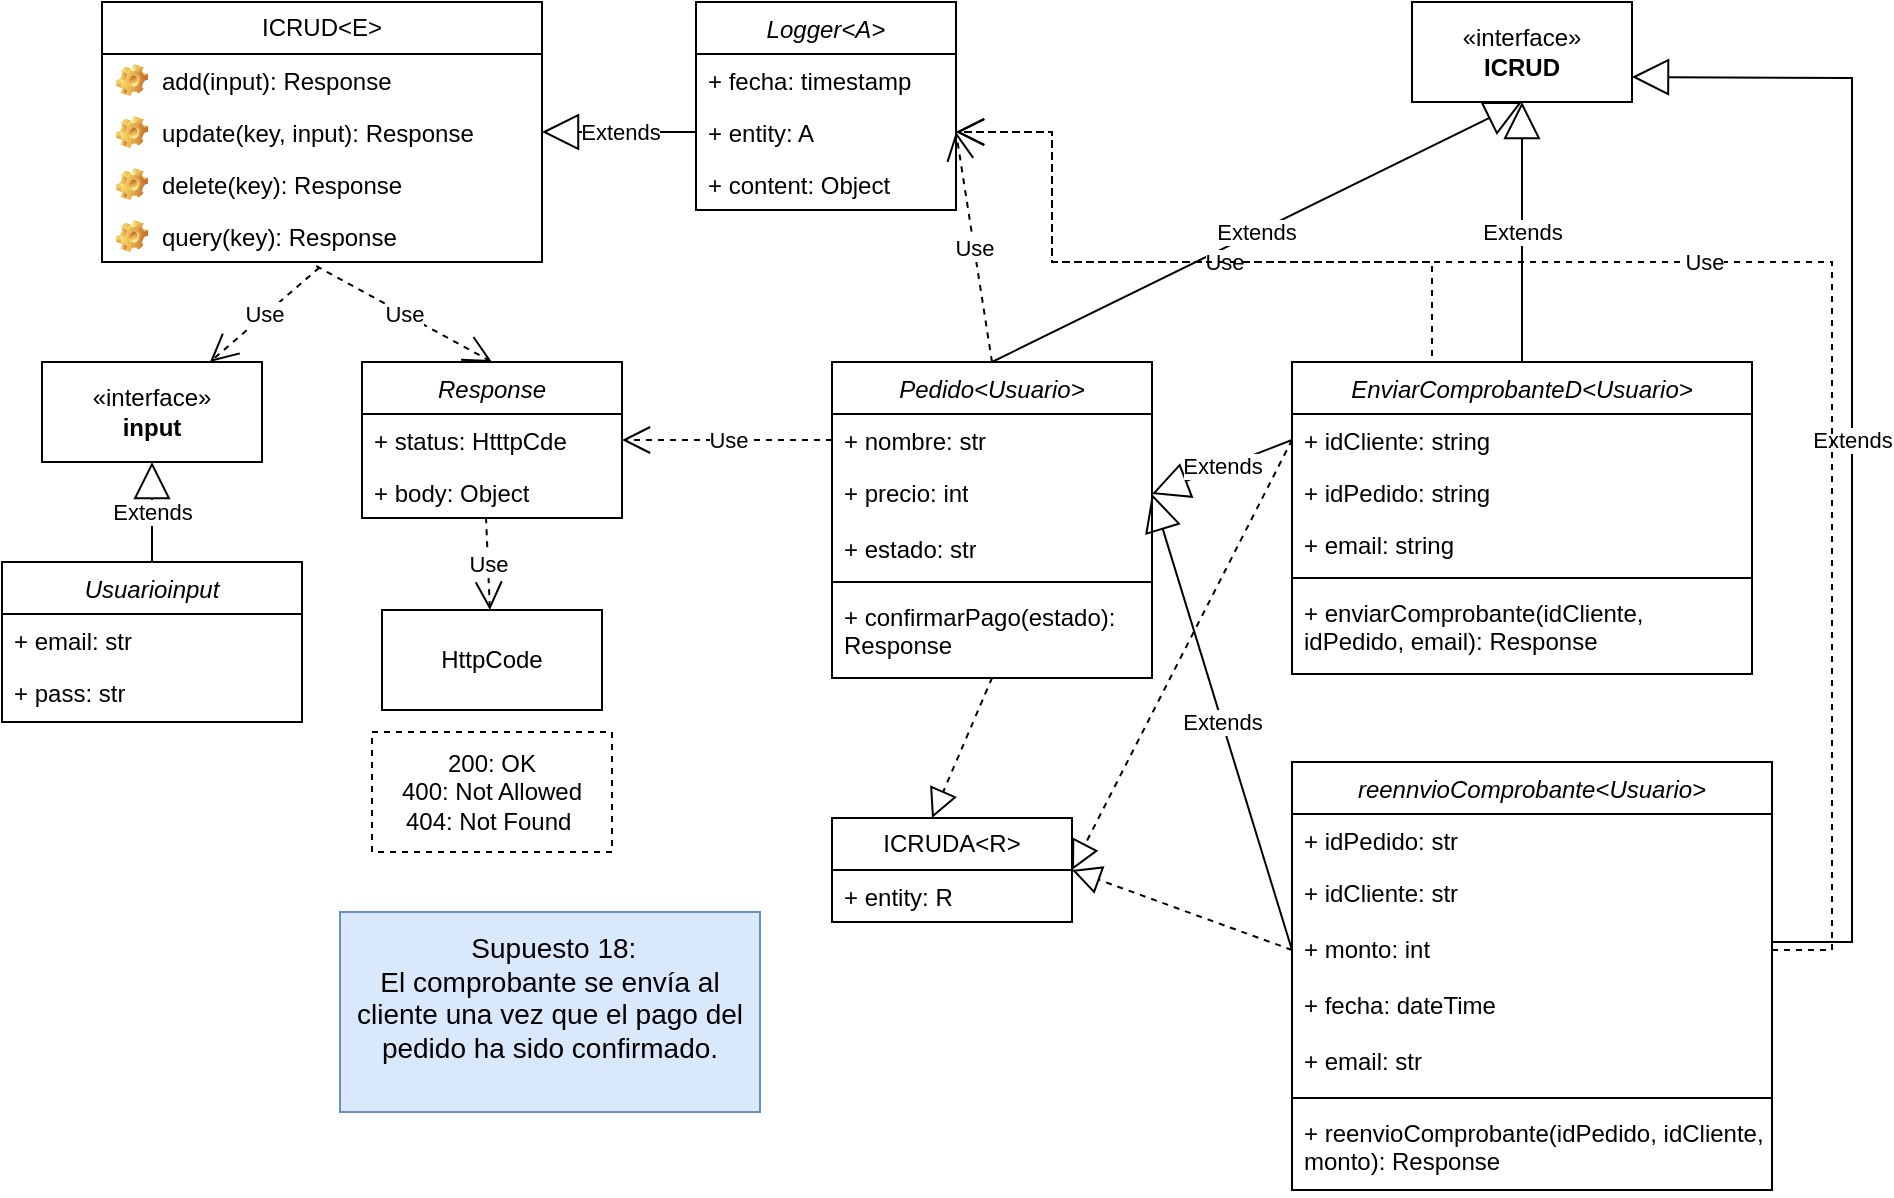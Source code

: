 <mxfile version="28.2.7">
  <diagram id="C5RBs43oDa-KdzZeNtuy" name="Page-1">
    <mxGraphModel dx="657" dy="691" grid="1" gridSize="10" guides="1" tooltips="1" connect="1" arrows="1" fold="1" page="1" pageScale="1" pageWidth="827" pageHeight="1169" math="0" shadow="0">
      <root>
        <mxCell id="WIyWlLk6GJQsqaUBKTNV-0" />
        <mxCell id="WIyWlLk6GJQsqaUBKTNV-1" parent="WIyWlLk6GJQsqaUBKTNV-0" />
        <mxCell id="zSaHNwy9zWtK11_ASt2I-0" value="&lt;font style=&quot;font-size: 14px;&quot;&gt;&amp;nbsp;Supuesto 18:&lt;/font&gt;&lt;div&gt;&lt;font style=&quot;font-size: 14px;&quot;&gt;El comprobante se envía al cliente una vez que el pago del pedido ha sido confirmado.&lt;/font&gt;&lt;/div&gt;&lt;div&gt;&lt;div&gt;&lt;span style=&quot;background-color: transparent; text-wrap-mode: nowrap; color: rgba(0, 0, 0, 0); font-family: monospace; font-size: 0px; text-align: start;&quot;&gt;%3CmxGraphModel%3E%3Croot%3E%3CmxCell%20id%3D%220%22%2F%3E%3CmxCell%20id%3D%221%22%20parent%3D%220%22%2F%3E%3CmxCell%20id%3D%222%22%20value%3D%22%26lt%3Bfont%20style%3D%26quot%3Bfont-size%3A%2014px%3B%26quot%3B%26gt%3B%26amp%3Bnbsp%3BSupuesto%2016%3A%26lt%3B%2Ffont%26gt%3B%26lt%3Bdiv%26gt%3B%26amp%3Bnbsp%3B%26lt%3Bfont%20style%3D%26quot%3Bfont-size%3A%2014px%3B%26quot%3B%26gt%3BEl%20encargado%20adquiere%20una%20lista%20de%26amp%3Bnbsp%3B%26lt%3B%2Ffont%26gt%3B%26lt%3B%2Fdiv%26gt%3B%26lt%3Bdiv%26gt%3B%26lt%3Bfont%20style%3D%26quot%3Bfont-size%3A%2014px%3B%26quot%3B%26gt%3Btodos%20los%20pedidos%20a%20despachar%2C%26amp%3Bnbsp%3B%26lt%3B%2Ffont%26gt%3B%26lt%3B%2Fdiv%26gt%3B%26lt%3Bdiv%26gt%3B%26lt%3Bfont%20style%3D%26quot%3Bfont-size%3A%2014px%3B%26quot%3B%26gt%3Bel%20cual%20se%26lt%3Bbr%26gt%3B%20actualizar%C3%A1%20a%20medida%20que%20entregue%20y%20lleguen%20m%C3%A1s%20pedidos.%26lt%3B%2Ffont%26gt%3B%26lt%3B%2Fdiv%26gt%3B%22%20style%3D%22html%3D1%3BwhiteSpace%3Dwrap%3BfillColor%3D%23dae8fc%3BstrokeColor%3D%236c8ebf%3B%22%20vertex%3D%221%22%20parent%3D%221%22%3E%3CmxGeometry%20x%3D%22405%22%20y%3D%22540%22%20width%3D%22290%22%20height%3D%22115%22%20as%3D%22geometry%22%2F%3E%3C%2FmxCell%3E%3C%2Froot%3E%3C%2FmxGraphModel%3E&lt;/span&gt;&lt;span style=&quot;background-color: transparent; text-wrap-mode: nowrap; color: rgba(0, 0, 0, 0); font-family: monospace; font-size: 0px; text-align: start;&quot;&gt;%3CmxGraphModel%3E%3Croot%3E%3CmxCell%20id%3D%220%22%2F%3E%3CmxCell%20id%3D%221%22%20parent%3D%220%22%2F%3E%3CmxCell%20id%3D%222%22%20value%3D%22%26lt%3Bfont%20style%3D%26quot%3Bfont-size%3A%2014px%3B%26quot%3B%26gt%3B%26amp%3Bnbsp%3BSupuesto%2016%3A%26lt%3B%2Ffont%26gt%3B%26lt%3Bdiv%26gt%3B%26amp%3Bnbsp%3B%26lt%3Bfont%20style%3D%26quot%3Bfont-size%3A%2014px%3B%26quot%3B%26gt%3BEl%20encargado%20adquiere%20una%20lista%20de%26amp%3Bnbsp%3B%26lt%3B%2Ffont%26gt%3B%26lt%3B%2Fdiv%26gt%3B%26lt%3Bdiv%26gt%3B%26lt%3Bfont%20style%3D%26quot%3Bfont-size%3A%2014px%3B%26quot%3B%26gt%3Btodos%20los%20pedidos%20a%20despachar%2C%26amp%3Bnbsp%3B%26lt%3B%2Ffont%26gt%3B%26lt%3B%2Fdiv%26gt%3B%26lt%3Bdiv%26gt%3B%26lt%3Bfont%20style%3D%26quot%3Bfont-size%3A%2014px%3B%26quot%3B%26gt%3Bel%20cual%20se%26lt%3Bbr%26gt%3B%20actualizar%C3%A1%20a%20medida%20que%20entregue%20y%20lleguen%20m%C3%A1s%20pedidos.%26lt%3B%2Ffont%26gt%3B%26lt%3B%2Fdiv%26gt%3B%22%20style%3D%22html%3D1%3BwhiteSpace%3Dwrap%3BfillColor%3D%23dae8fc%3BstrokeColor%3D%236c8ebf%3B%22%20vertex%3D%221%22%20parent%3D%221%22%3E%3CmxGeometry%20x%3D%22405%22%20y%3D%22540%22%20width%3D%22290%22%20height%3D%22115%22%20as%3D%22geometry%22%2F%3E%3C%2FmxCell%3E%3C%2Froot%3E%3C%2FmxGraphModel%3E&lt;/span&gt;&lt;span style=&quot;background-color: transparent; text-wrap-mode: nowrap; color: rgba(0, 0, 0, 0); font-family: monospace; font-size: 0px; text-align: start;&quot;&gt;%3CmxGraphModel%3E%3Croot%3E%3CmxCell%20id%3D%220%22%2F%3E%3CmxCell%20id%3D%221%22%20parent%3D%220%22%2F%3E%3CmxCell%20id%3D%222%22%20value%3D%22%26lt%3Bfont%20style%3D%26quot%3Bfont-size%3A%2014px%3B%26quot%3B%26gt%3B%26amp%3Bnbsp%3BSupuesto%2016%3A%26lt%3B%2Ffont%26gt%3B%26lt%3Bdiv%26gt%3B%26amp%3Bnbsp%3B%26lt%3Bfont%20style%3D%26quot%3Bfont-size%3A%2014px%3B%26quot%3B%26gt%3BEl%20encargado%20adquiere%20una%20lista%20de%26amp%3Bnbsp%3B%26lt%3B%2Ffont%26gt%3B%26lt%3B%2Fdiv%26gt%3B%26lt%3Bdiv%26gt%3B%26lt%3Bfont%20style%3D%26quot%3Bfont-size%3A%2014px%3B%26quot%3B%26gt%3Btodos%20los%20pedidos%20a%20despachar%2C%26amp%3Bnbsp%3B%26lt%3B%2Ffont%26gt%3B%26lt%3B%2Fdiv%26gt%3B%26lt%3Bdiv%26gt%3B%26lt%3Bfont%20style%3D%26quot%3Bfont-size%3A%2014px%3B%26quot%3B%26gt%3Bel%20cual%20se%26lt%3Bbr%26gt%3B%20actualizar%C3%A1%20a%20medida%20que%20entregue%20y%20lleguen%20m%C3%A1s%20pedidos.%26lt%3B%2Ffont%26gt%3B%26lt%3B%2Fdiv%26gt%3B%22%20style%3D%22html%3D1%3BwhiteSpace%3Dwrap%3BfillColor%3D%23dae8fc%3BstrokeColor%3D%236c8ebf%3B%22%20vertex%3D%221%22%20parent%3D%221%22%3E%3CmxGeometry%20x%3D%22405%22%20y%3D%22540%22%20width%3D%22290%22%20height%3D%22115%22%20as%3D%22geometry%22%2F%3E%3C%2FmxCell%3E%3C%2Froot%3E%3C%2FmxGraphModel%3E&lt;/span&gt;&lt;span style=&quot;background-color: transparent; text-wrap-mode: nowrap; color: rgba(0, 0, 0, 0); font-family: monospace; font-size: 0px; text-align: start;&quot;&gt;%3CmxGraphModel%3E%3Croot%3E%3CmxCell%20id%3D%220%22%2F%3E%3CmxCell%20id%3D%221%22%20parent%3D%220%22%2F%3E%3CmxCell%20id%3D%222%22%20value%3D%22%26lt%3Bfont%20style%3D%26quot%3Bfont-size%3A%2014px%3B%26quot%3B%26gt%3B%26amp%3Bnbsp%3BSupuesto%2016%3A%26lt%3B%2Ffont%26gt%3B%26lt%3Bdiv%26gt%3B%26amp%3Bnbsp%3B%26lt%3Bfont%20style%3D%26quot%3Bfont-size%3A%2014px%3B%26quot%3B%26gt%3BEl%20encargado%20adquiere%20una%20lista%20de%26amp%3Bnbsp%3B%26lt%3B%2Ffont%26gt%3B%26lt%3B%2Fdiv%26gt%3B%26lt%3Bdiv%26gt%3B%26lt%3Bfont%20style%3D%26quot%3Bfont-size%3A%2014px%3B%26quot%3B%26gt%3Btodos%20los%20pedidos%20a%20despachar%2C%26amp%3Bnbsp%3B%26lt%3B%2Ffont%26gt%3B%26lt%3B%2Fdiv%26gt%3B%26lt%3Bdiv%26gt%3B%26lt%3Bfont%20style%3D%26quot%3Bfont-size%3A%2014px%3B%26quot%3B%26gt%3Bel%20cual%20se%26lt%3Bbr%26gt%3B%20actualizar%C3%A1%20a%20medida%20que%20entregue%20y%20lleguen%20m%C3%A1s%20pedidos.%26lt%3B%2Ffont%26gt%3B%26lt%3B%2Fdiv%26gt%3B%22%20style%3D%22html%3D1%3BwhiteSpace%3Dwrap%3BfillColor%3D%23dae8fc%3BstrokeColor%3D%236c8ebf%3B%22%20vertex%3D%221%22%20parent%3D%221%22%3E%3CmxGeometry%20x%3D%22405%22%20y%3D%22540%22%20width%3D%22290%22%20height%3D%22115%22%20as%3D%22geometry%22%2F%3E%3C%2FmxCell%3E%3C%2Froot%3E%3C%2FmxGraphModel%3E&lt;/span&gt;&lt;span style=&quot;background-color: transparent; text-wrap-mode: nowrap; color: rgba(0, 0, 0, 0); font-family: monospace; font-size: 0px; text-align: start;&quot;&gt;%3CmxGraphModel%3E%3Croot%3E%3CmxCell%20id%3D%220%22%2F%3E%3CmxCell%20id%3D%221%22%20parent%3D%220%22%2F%3E%3CmxCell%20id%3D%222%22%20value%3D%22%26lt%3Bfont%20style%3D%26quot%3Bfont-size%3A%2014px%3B%26quot%3B%26gt%3B%26amp%3Bnbsp%3BSupuesto%2016%3A%26lt%3B%2Ffont%26gt%3B%26lt%3Bdiv%26gt%3B%26amp%3Bnbsp%3B%26lt%3Bfont%20style%3D%26quot%3Bfont-size%3A%2014px%3B%26quot%3B%26gt%3BEl%20encargado%20adquiere%20una%20lista%20de%26amp%3Bnbsp%3B%26lt%3B%2Ffont%26gt%3B%26lt%3B%2Fdiv%26gt%3B%26lt%3Bdiv%26gt%3B%26lt%3Bfont%20style%3D%26quot%3Bfont-size%3A%2014px%3B%26quot%3B%26gt%3Btodos%20los%20pedidos%20a%20despachar%2C%26amp%3Bnbsp%3B%26lt%3B%2Ffont%26gt%3B%26lt%3B%2Fdiv%26gt%3B%26lt%3Bdiv%26gt%3B%26lt%3Bfont%20style%3D%26quot%3Bfont-size%3A%2014px%3B%26quot%3B%26gt%3Bel%20cual%20se%26lt%3Bbr%26gt%3B%20actualizar%C3%A1%20a%20medida%20que%20entregue%20y%20lleguen%20m%C3%A1s%20pedidos.%26lt%3B%2Ffont%26gt%3B%26lt%3B%2Fdiv%26gt%3B%22%20style%3D%22html%3D1%3BwhiteSpace%3Dwrap%3BfillColor%3D%23dae8fc%3BstrokeColor%3D%236c8ebf%3B%22%20vertex%3D%221%22%20parent%3D%221%22%3E%3CmxGeometry%20x%3D%22405%22%20y%3D%22540%22%20width%3D%22290%22%20height%3D%22115%22%20as%3D%22geometry%22%2F%3E%3C%2FmxCell%3E%3C%2Froot%3E%3C%2FmxGraphModel%3E&lt;/span&gt;&lt;/div&gt;&lt;/div&gt;" style="html=1;whiteSpace=wrap;fillColor=#dae8fc;strokeColor=#6c8ebf;" vertex="1" parent="WIyWlLk6GJQsqaUBKTNV-1">
          <mxGeometry x="204" y="535" width="210" height="100" as="geometry" />
        </mxCell>
        <mxCell id="zSaHNwy9zWtK11_ASt2I-54" value="ICRUD&amp;lt;E&amp;gt;" style="swimlane;fontStyle=0;childLayout=stackLayout;horizontal=1;startSize=26;fillColor=none;horizontalStack=0;resizeParent=1;resizeParentMax=0;resizeLast=0;collapsible=1;marginBottom=0;whiteSpace=wrap;html=1;" vertex="1" parent="WIyWlLk6GJQsqaUBKTNV-1">
          <mxGeometry x="85" y="80" width="220" height="130" as="geometry" />
        </mxCell>
        <mxCell id="zSaHNwy9zWtK11_ASt2I-55" value="add(input): Response" style="label;fontStyle=0;strokeColor=none;fillColor=none;align=left;verticalAlign=top;overflow=hidden;spacingLeft=28;spacingRight=4;rotatable=0;points=[[0,0.5],[1,0.5]];portConstraint=eastwest;imageWidth=16;imageHeight=16;whiteSpace=wrap;html=1;image=img/clipart/Gear_128x128.png" vertex="1" parent="zSaHNwy9zWtK11_ASt2I-54">
          <mxGeometry y="26" width="220" height="26" as="geometry" />
        </mxCell>
        <mxCell id="zSaHNwy9zWtK11_ASt2I-56" value="update(key, input): Response" style="label;fontStyle=0;strokeColor=none;fillColor=none;align=left;verticalAlign=top;overflow=hidden;spacingLeft=28;spacingRight=4;rotatable=0;points=[[0,0.5],[1,0.5]];portConstraint=eastwest;imageWidth=16;imageHeight=16;whiteSpace=wrap;html=1;image=img/clipart/Gear_128x128.png" vertex="1" parent="zSaHNwy9zWtK11_ASt2I-54">
          <mxGeometry y="52" width="220" height="26" as="geometry" />
        </mxCell>
        <mxCell id="zSaHNwy9zWtK11_ASt2I-57" value="delete(key): Response" style="label;fontStyle=0;strokeColor=none;fillColor=none;align=left;verticalAlign=top;overflow=hidden;spacingLeft=28;spacingRight=4;rotatable=0;points=[[0,0.5],[1,0.5]];portConstraint=eastwest;imageWidth=16;imageHeight=16;whiteSpace=wrap;html=1;image=img/clipart/Gear_128x128.png" vertex="1" parent="zSaHNwy9zWtK11_ASt2I-54">
          <mxGeometry y="78" width="220" height="26" as="geometry" />
        </mxCell>
        <mxCell id="zSaHNwy9zWtK11_ASt2I-58" value="query(key): Response" style="label;fontStyle=0;strokeColor=none;fillColor=none;align=left;verticalAlign=top;overflow=hidden;spacingLeft=28;spacingRight=4;rotatable=0;points=[[0,0.5],[1,0.5]];portConstraint=eastwest;imageWidth=16;imageHeight=16;whiteSpace=wrap;html=1;image=img/clipart/Gear_128x128.png" vertex="1" parent="zSaHNwy9zWtK11_ASt2I-54">
          <mxGeometry y="104" width="220" height="26" as="geometry" />
        </mxCell>
        <mxCell id="zSaHNwy9zWtK11_ASt2I-59" value="«interface»&lt;br&gt;&lt;b&gt;input&lt;/b&gt;" style="html=1;whiteSpace=wrap;" vertex="1" parent="WIyWlLk6GJQsqaUBKTNV-1">
          <mxGeometry x="55" y="260" width="110" height="50" as="geometry" />
        </mxCell>
        <mxCell id="zSaHNwy9zWtK11_ASt2I-60" value="Use" style="endArrow=open;endSize=12;dashed=1;html=1;rounded=0;exitX=0.494;exitY=1.108;exitDx=0;exitDy=0;exitPerimeter=0;" edge="1" parent="WIyWlLk6GJQsqaUBKTNV-1" source="zSaHNwy9zWtK11_ASt2I-58" target="zSaHNwy9zWtK11_ASt2I-59">
          <mxGeometry width="160" relative="1" as="geometry">
            <mxPoint x="235" y="310" as="sourcePoint" />
            <mxPoint x="155" y="300" as="targetPoint" />
          </mxGeometry>
        </mxCell>
        <mxCell id="zSaHNwy9zWtK11_ASt2I-61" value="Usuarioinput" style="swimlane;fontStyle=2;align=center;verticalAlign=top;childLayout=stackLayout;horizontal=1;startSize=26;horizontalStack=0;resizeParent=1;resizeLast=0;collapsible=1;marginBottom=0;rounded=0;shadow=0;strokeWidth=1;" vertex="1" parent="WIyWlLk6GJQsqaUBKTNV-1">
          <mxGeometry x="35" y="360" width="150" height="80" as="geometry">
            <mxRectangle x="230" y="140" width="160" height="26" as="alternateBounds" />
          </mxGeometry>
        </mxCell>
        <mxCell id="zSaHNwy9zWtK11_ASt2I-62" value="+ email: str" style="text;strokeColor=none;fillColor=none;align=left;verticalAlign=top;spacingLeft=4;spacingRight=4;overflow=hidden;rotatable=0;points=[[0,0.5],[1,0.5]];portConstraint=eastwest;whiteSpace=wrap;html=1;" vertex="1" parent="zSaHNwy9zWtK11_ASt2I-61">
          <mxGeometry y="26" width="150" height="26" as="geometry" />
        </mxCell>
        <mxCell id="zSaHNwy9zWtK11_ASt2I-63" value="+ pass: str" style="text;strokeColor=none;fillColor=none;align=left;verticalAlign=top;spacingLeft=4;spacingRight=4;overflow=hidden;rotatable=0;points=[[0,0.5],[1,0.5]];portConstraint=eastwest;whiteSpace=wrap;html=1;" vertex="1" parent="zSaHNwy9zWtK11_ASt2I-61">
          <mxGeometry y="52" width="150" height="26" as="geometry" />
        </mxCell>
        <mxCell id="zSaHNwy9zWtK11_ASt2I-64" value="Extends" style="endArrow=block;endSize=16;endFill=0;html=1;rounded=0;exitX=0.5;exitY=0;exitDx=0;exitDy=0;entryX=0.5;entryY=1;entryDx=0;entryDy=0;" edge="1" parent="WIyWlLk6GJQsqaUBKTNV-1" source="zSaHNwy9zWtK11_ASt2I-61" target="zSaHNwy9zWtK11_ASt2I-59">
          <mxGeometry width="160" relative="1" as="geometry">
            <mxPoint x="285" y="310" as="sourcePoint" />
            <mxPoint x="445" y="310" as="targetPoint" />
          </mxGeometry>
        </mxCell>
        <mxCell id="zSaHNwy9zWtK11_ASt2I-65" value="Response" style="swimlane;fontStyle=2;align=center;verticalAlign=top;childLayout=stackLayout;horizontal=1;startSize=26;horizontalStack=0;resizeParent=1;resizeLast=0;collapsible=1;marginBottom=0;rounded=0;shadow=0;strokeWidth=1;" vertex="1" parent="WIyWlLk6GJQsqaUBKTNV-1">
          <mxGeometry x="215" y="260" width="130" height="78" as="geometry">
            <mxRectangle x="230" y="140" width="160" height="26" as="alternateBounds" />
          </mxGeometry>
        </mxCell>
        <mxCell id="zSaHNwy9zWtK11_ASt2I-66" value="+ status: HtttpCde" style="text;strokeColor=none;fillColor=none;align=left;verticalAlign=top;spacingLeft=4;spacingRight=4;overflow=hidden;rotatable=0;points=[[0,0.5],[1,0.5]];portConstraint=eastwest;whiteSpace=wrap;html=1;" vertex="1" parent="zSaHNwy9zWtK11_ASt2I-65">
          <mxGeometry y="26" width="130" height="26" as="geometry" />
        </mxCell>
        <mxCell id="zSaHNwy9zWtK11_ASt2I-67" value="+ body: Object" style="text;strokeColor=none;fillColor=none;align=left;verticalAlign=top;spacingLeft=4;spacingRight=4;overflow=hidden;rotatable=0;points=[[0,0.5],[1,0.5]];portConstraint=eastwest;whiteSpace=wrap;html=1;" vertex="1" parent="zSaHNwy9zWtK11_ASt2I-65">
          <mxGeometry y="52" width="130" height="26" as="geometry" />
        </mxCell>
        <mxCell id="zSaHNwy9zWtK11_ASt2I-68" value="Use" style="endArrow=open;endSize=12;dashed=1;html=1;rounded=0;entryX=0.5;entryY=0;entryDx=0;entryDy=0;exitX=0.487;exitY=1.077;exitDx=0;exitDy=0;exitPerimeter=0;" edge="1" parent="WIyWlLk6GJQsqaUBKTNV-1" source="zSaHNwy9zWtK11_ASt2I-58" target="zSaHNwy9zWtK11_ASt2I-65">
          <mxGeometry width="160" relative="1" as="geometry">
            <mxPoint x="195" y="220" as="sourcePoint" />
            <mxPoint x="175" y="267" as="targetPoint" />
          </mxGeometry>
        </mxCell>
        <mxCell id="zSaHNwy9zWtK11_ASt2I-69" value="HttpCode" style="html=1;whiteSpace=wrap;" vertex="1" parent="WIyWlLk6GJQsqaUBKTNV-1">
          <mxGeometry x="225" y="384" width="110" height="50" as="geometry" />
        </mxCell>
        <mxCell id="zSaHNwy9zWtK11_ASt2I-70" value="Use" style="endArrow=open;endSize=12;dashed=1;html=1;rounded=0;exitX=0.477;exitY=0.985;exitDx=0;exitDy=0;exitPerimeter=0;" edge="1" parent="WIyWlLk6GJQsqaUBKTNV-1" source="zSaHNwy9zWtK11_ASt2I-67" target="zSaHNwy9zWtK11_ASt2I-69">
          <mxGeometry width="160" relative="1" as="geometry">
            <mxPoint x="510" y="340" as="sourcePoint" />
            <mxPoint x="455" y="387" as="targetPoint" />
          </mxGeometry>
        </mxCell>
        <mxCell id="zSaHNwy9zWtK11_ASt2I-71" value="«interface»&lt;br&gt;&lt;b&gt;ICRUD&lt;/b&gt;" style="html=1;whiteSpace=wrap;" vertex="1" parent="WIyWlLk6GJQsqaUBKTNV-1">
          <mxGeometry x="740" y="80" width="110" height="50" as="geometry" />
        </mxCell>
        <mxCell id="zSaHNwy9zWtK11_ASt2I-72" value="Extends" style="endArrow=block;endSize=16;endFill=0;html=1;rounded=0;exitX=0.5;exitY=0;exitDx=0;exitDy=0;entryX=0.5;entryY=1;entryDx=0;entryDy=0;" edge="1" parent="WIyWlLk6GJQsqaUBKTNV-1" source="zSaHNwy9zWtK11_ASt2I-96" target="zSaHNwy9zWtK11_ASt2I-71">
          <mxGeometry width="160" relative="1" as="geometry">
            <mxPoint x="553" y="240" as="sourcePoint" />
            <mxPoint x="505" y="290" as="targetPoint" />
            <Array as="points" />
          </mxGeometry>
        </mxCell>
        <mxCell id="zSaHNwy9zWtK11_ASt2I-73" value="Use" style="endArrow=open;endSize=12;dashed=1;html=1;rounded=0;entryX=1;entryY=0.5;entryDx=0;entryDy=0;exitX=0;exitY=0.5;exitDx=0;exitDy=0;" edge="1" parent="WIyWlLk6GJQsqaUBKTNV-1" source="zSaHNwy9zWtK11_ASt2I-97" target="zSaHNwy9zWtK11_ASt2I-66">
          <mxGeometry width="160" relative="1" as="geometry">
            <mxPoint x="390" y="330" as="sourcePoint" />
            <mxPoint x="503" y="388" as="targetPoint" />
          </mxGeometry>
        </mxCell>
        <mxCell id="zSaHNwy9zWtK11_ASt2I-74" value="Logger&lt;A&gt;" style="swimlane;fontStyle=2;align=center;verticalAlign=top;childLayout=stackLayout;horizontal=1;startSize=26;horizontalStack=0;resizeParent=1;resizeLast=0;collapsible=1;marginBottom=0;rounded=0;shadow=0;strokeWidth=1;" vertex="1" parent="WIyWlLk6GJQsqaUBKTNV-1">
          <mxGeometry x="382" y="80" width="130" height="104" as="geometry">
            <mxRectangle x="230" y="140" width="160" height="26" as="alternateBounds" />
          </mxGeometry>
        </mxCell>
        <mxCell id="zSaHNwy9zWtK11_ASt2I-75" value="+ fecha: timestamp" style="text;strokeColor=none;fillColor=none;align=left;verticalAlign=top;spacingLeft=4;spacingRight=4;overflow=hidden;rotatable=0;points=[[0,0.5],[1,0.5]];portConstraint=eastwest;whiteSpace=wrap;html=1;" vertex="1" parent="zSaHNwy9zWtK11_ASt2I-74">
          <mxGeometry y="26" width="130" height="26" as="geometry" />
        </mxCell>
        <mxCell id="zSaHNwy9zWtK11_ASt2I-76" value="+ entity: A" style="text;strokeColor=none;fillColor=none;align=left;verticalAlign=top;spacingLeft=4;spacingRight=4;overflow=hidden;rotatable=0;points=[[0,0.5],[1,0.5]];portConstraint=eastwest;whiteSpace=wrap;html=1;" vertex="1" parent="zSaHNwy9zWtK11_ASt2I-74">
          <mxGeometry y="52" width="130" height="26" as="geometry" />
        </mxCell>
        <mxCell id="zSaHNwy9zWtK11_ASt2I-77" value="+ content: Object" style="text;strokeColor=none;fillColor=none;align=left;verticalAlign=top;spacingLeft=4;spacingRight=4;overflow=hidden;rotatable=0;points=[[0,0.5],[1,0.5]];portConstraint=eastwest;whiteSpace=wrap;html=1;" vertex="1" parent="zSaHNwy9zWtK11_ASt2I-74">
          <mxGeometry y="78" width="130" height="26" as="geometry" />
        </mxCell>
        <mxCell id="zSaHNwy9zWtK11_ASt2I-78" value="Extends" style="endArrow=block;endSize=16;endFill=0;html=1;rounded=0;exitX=0;exitY=0.5;exitDx=0;exitDy=0;" edge="1" parent="WIyWlLk6GJQsqaUBKTNV-1" source="zSaHNwy9zWtK11_ASt2I-76">
          <mxGeometry width="160" relative="1" as="geometry">
            <mxPoint x="325" y="324" as="sourcePoint" />
            <mxPoint x="305" y="145" as="targetPoint" />
          </mxGeometry>
        </mxCell>
        <mxCell id="zSaHNwy9zWtK11_ASt2I-79" value="200: OK&lt;div&gt;400: Not Allowed&lt;/div&gt;&lt;div&gt;&lt;div&gt;404: Not Found&amp;nbsp;&lt;/div&gt;&lt;/div&gt;" style="html=1;whiteSpace=wrap;dashed=1;" vertex="1" parent="WIyWlLk6GJQsqaUBKTNV-1">
          <mxGeometry x="220" y="445" width="120" height="60" as="geometry" />
        </mxCell>
        <mxCell id="zSaHNwy9zWtK11_ASt2I-80" value="ICRUDA&amp;lt;R&amp;gt;" style="swimlane;fontStyle=0;childLayout=stackLayout;horizontal=1;startSize=26;fillColor=none;horizontalStack=0;resizeParent=1;resizeParentMax=0;resizeLast=0;collapsible=1;marginBottom=0;whiteSpace=wrap;html=1;" vertex="1" parent="WIyWlLk6GJQsqaUBKTNV-1">
          <mxGeometry x="450" y="488" width="120" height="52" as="geometry" />
        </mxCell>
        <mxCell id="zSaHNwy9zWtK11_ASt2I-81" value="+ entity: R" style="text;strokeColor=none;fillColor=none;align=left;verticalAlign=top;spacingLeft=4;spacingRight=4;overflow=hidden;rotatable=0;points=[[0,0.5],[1,0.5]];portConstraint=eastwest;whiteSpace=wrap;html=1;" vertex="1" parent="zSaHNwy9zWtK11_ASt2I-80">
          <mxGeometry y="26" width="120" height="26" as="geometry" />
        </mxCell>
        <mxCell id="zSaHNwy9zWtK11_ASt2I-82" value="" style="endArrow=block;dashed=1;endFill=0;endSize=12;html=1;rounded=0;fontSize=12;curved=1;entryX=1;entryY=0.5;entryDx=0;entryDy=0;exitX=0;exitY=0.5;exitDx=0;exitDy=0;" edge="1" parent="WIyWlLk6GJQsqaUBKTNV-1" source="zSaHNwy9zWtK11_ASt2I-92" target="zSaHNwy9zWtK11_ASt2I-80">
          <mxGeometry width="160" relative="1" as="geometry">
            <mxPoint x="825" y="370" as="sourcePoint" />
            <mxPoint x="1260" y="364" as="targetPoint" />
          </mxGeometry>
        </mxCell>
        <mxCell id="zSaHNwy9zWtK11_ASt2I-83" value="reennvioComprobante&lt;Usuario&gt;" style="swimlane;fontStyle=2;align=center;verticalAlign=top;childLayout=stackLayout;horizontal=1;startSize=26;horizontalStack=0;resizeParent=1;resizeLast=0;collapsible=1;marginBottom=0;rounded=0;shadow=0;strokeWidth=1;" vertex="1" parent="WIyWlLk6GJQsqaUBKTNV-1">
          <mxGeometry x="680" y="460" width="240" height="214" as="geometry">
            <mxRectangle x="230" y="140" width="160" height="26" as="alternateBounds" />
          </mxGeometry>
        </mxCell>
        <mxCell id="zSaHNwy9zWtK11_ASt2I-84" value="+ idPedido: str" style="text;strokeColor=none;fillColor=none;align=left;verticalAlign=top;spacingLeft=4;spacingRight=4;overflow=hidden;rotatable=0;points=[[0,0.5],[1,0.5]];portConstraint=eastwest;whiteSpace=wrap;html=1;" vertex="1" parent="zSaHNwy9zWtK11_ASt2I-83">
          <mxGeometry y="26" width="240" height="26" as="geometry" />
        </mxCell>
        <mxCell id="zSaHNwy9zWtK11_ASt2I-85" value="+ idCliente: str" style="text;strokeColor=none;fillColor=none;align=left;verticalAlign=top;spacingLeft=4;spacingRight=4;overflow=hidden;rotatable=0;points=[[0,0.5],[1,0.5]];portConstraint=eastwest;whiteSpace=wrap;html=1;" vertex="1" parent="zSaHNwy9zWtK11_ASt2I-83">
          <mxGeometry y="52" width="240" height="28" as="geometry" />
        </mxCell>
        <mxCell id="zSaHNwy9zWtK11_ASt2I-86" value="+ monto: int" style="text;strokeColor=none;fillColor=none;align=left;verticalAlign=top;spacingLeft=4;spacingRight=4;overflow=hidden;rotatable=0;points=[[0,0.5],[1,0.5]];portConstraint=eastwest;whiteSpace=wrap;html=1;" vertex="1" parent="zSaHNwy9zWtK11_ASt2I-83">
          <mxGeometry y="80" width="240" height="28" as="geometry" />
        </mxCell>
        <mxCell id="zSaHNwy9zWtK11_ASt2I-111" value="+ fecha: dateTime" style="text;strokeColor=none;fillColor=none;align=left;verticalAlign=top;spacingLeft=4;spacingRight=4;overflow=hidden;rotatable=0;points=[[0,0.5],[1,0.5]];portConstraint=eastwest;whiteSpace=wrap;html=1;" vertex="1" parent="zSaHNwy9zWtK11_ASt2I-83">
          <mxGeometry y="108" width="240" height="28" as="geometry" />
        </mxCell>
        <mxCell id="zSaHNwy9zWtK11_ASt2I-87" value="+ email: str" style="text;strokeColor=none;fillColor=none;align=left;verticalAlign=top;spacingLeft=4;spacingRight=4;overflow=hidden;rotatable=0;points=[[0,0.5],[1,0.5]];portConstraint=eastwest;whiteSpace=wrap;html=1;" vertex="1" parent="zSaHNwy9zWtK11_ASt2I-83">
          <mxGeometry y="136" width="240" height="28" as="geometry" />
        </mxCell>
        <mxCell id="zSaHNwy9zWtK11_ASt2I-88" value="" style="line;html=1;strokeWidth=1;align=left;verticalAlign=middle;spacingTop=-1;spacingLeft=3;spacingRight=3;rotatable=0;labelPosition=right;points=[];portConstraint=eastwest;" vertex="1" parent="zSaHNwy9zWtK11_ASt2I-83">
          <mxGeometry y="164" width="240" height="8" as="geometry" />
        </mxCell>
        <mxCell id="zSaHNwy9zWtK11_ASt2I-89" value="+ reenvioComprobante(idPedido, idCliente, monto): Response" style="text;strokeColor=none;fillColor=none;align=left;verticalAlign=top;spacingLeft=4;spacingRight=4;overflow=hidden;rotatable=0;points=[[0,0.5],[1,0.5]];portConstraint=eastwest;whiteSpace=wrap;html=1;" vertex="1" parent="zSaHNwy9zWtK11_ASt2I-83">
          <mxGeometry y="172" width="240" height="42" as="geometry" />
        </mxCell>
        <mxCell id="zSaHNwy9zWtK11_ASt2I-90" value="" style="endArrow=block;dashed=1;endFill=0;endSize=12;html=1;rounded=0;fontSize=12;curved=1;exitX=0;exitY=0.5;exitDx=0;exitDy=0;entryX=1;entryY=0.5;entryDx=0;entryDy=0;" edge="1" parent="WIyWlLk6GJQsqaUBKTNV-1" source="zSaHNwy9zWtK11_ASt2I-86" target="zSaHNwy9zWtK11_ASt2I-80">
          <mxGeometry width="160" relative="1" as="geometry">
            <mxPoint x="1200" y="606" as="sourcePoint" />
            <mxPoint x="1070" y="767" as="targetPoint" />
          </mxGeometry>
        </mxCell>
        <mxCell id="zSaHNwy9zWtK11_ASt2I-91" value="EnviarComprobanteD&lt;Usuario&gt;" style="swimlane;fontStyle=2;align=center;verticalAlign=top;childLayout=stackLayout;horizontal=1;startSize=26;horizontalStack=0;resizeParent=1;resizeLast=0;collapsible=1;marginBottom=0;rounded=0;shadow=0;strokeWidth=1;" vertex="1" parent="WIyWlLk6GJQsqaUBKTNV-1">
          <mxGeometry x="680" y="260" width="230" height="156" as="geometry">
            <mxRectangle x="230" y="140" width="160" height="26" as="alternateBounds" />
          </mxGeometry>
        </mxCell>
        <mxCell id="zSaHNwy9zWtK11_ASt2I-92" value="+ idCliente: string" style="text;strokeColor=none;fillColor=none;align=left;verticalAlign=top;spacingLeft=4;spacingRight=4;overflow=hidden;rotatable=0;points=[[0,0.5],[1,0.5]];portConstraint=eastwest;whiteSpace=wrap;html=1;" vertex="1" parent="zSaHNwy9zWtK11_ASt2I-91">
          <mxGeometry y="26" width="230" height="26" as="geometry" />
        </mxCell>
        <mxCell id="zSaHNwy9zWtK11_ASt2I-109" value="+ idPedido: string" style="text;strokeColor=none;fillColor=none;align=left;verticalAlign=top;spacingLeft=4;spacingRight=4;overflow=hidden;rotatable=0;points=[[0,0.5],[1,0.5]];portConstraint=eastwest;whiteSpace=wrap;html=1;" vertex="1" parent="zSaHNwy9zWtK11_ASt2I-91">
          <mxGeometry y="52" width="230" height="26" as="geometry" />
        </mxCell>
        <mxCell id="zSaHNwy9zWtK11_ASt2I-110" value="+ email: string" style="text;strokeColor=none;fillColor=none;align=left;verticalAlign=top;spacingLeft=4;spacingRight=4;overflow=hidden;rotatable=0;points=[[0,0.5],[1,0.5]];portConstraint=eastwest;whiteSpace=wrap;html=1;" vertex="1" parent="zSaHNwy9zWtK11_ASt2I-91">
          <mxGeometry y="78" width="230" height="26" as="geometry" />
        </mxCell>
        <mxCell id="zSaHNwy9zWtK11_ASt2I-93" value="" style="line;html=1;strokeWidth=1;align=left;verticalAlign=middle;spacingTop=-1;spacingLeft=3;spacingRight=3;rotatable=0;labelPosition=right;points=[];portConstraint=eastwest;" vertex="1" parent="zSaHNwy9zWtK11_ASt2I-91">
          <mxGeometry y="104" width="230" height="8" as="geometry" />
        </mxCell>
        <mxCell id="zSaHNwy9zWtK11_ASt2I-94" value="+ enviarComprobante(idCliente, idPedido, email): Response" style="text;strokeColor=none;fillColor=none;align=left;verticalAlign=top;spacingLeft=4;spacingRight=4;overflow=hidden;rotatable=0;points=[[0,0.5],[1,0.5]];portConstraint=eastwest;whiteSpace=wrap;html=1;" vertex="1" parent="zSaHNwy9zWtK11_ASt2I-91">
          <mxGeometry y="112" width="230" height="44" as="geometry" />
        </mxCell>
        <mxCell id="zSaHNwy9zWtK11_ASt2I-95" value="Extends" style="endArrow=block;endSize=16;endFill=0;html=1;rounded=0;entryX=0.5;entryY=1;entryDx=0;entryDy=0;exitX=0.5;exitY=0;exitDx=0;exitDy=0;" edge="1" parent="WIyWlLk6GJQsqaUBKTNV-1" source="zSaHNwy9zWtK11_ASt2I-91" target="zSaHNwy9zWtK11_ASt2I-71">
          <mxGeometry width="160" relative="1" as="geometry">
            <mxPoint x="850" y="210" as="sourcePoint" />
            <mxPoint x="745" y="180" as="targetPoint" />
            <Array as="points" />
          </mxGeometry>
        </mxCell>
        <mxCell id="zSaHNwy9zWtK11_ASt2I-96" value="Pedido&lt;Usuario&gt;" style="swimlane;fontStyle=2;align=center;verticalAlign=top;childLayout=stackLayout;horizontal=1;startSize=26;horizontalStack=0;resizeParent=1;resizeLast=0;collapsible=1;marginBottom=0;rounded=0;shadow=0;strokeWidth=1;" vertex="1" parent="WIyWlLk6GJQsqaUBKTNV-1">
          <mxGeometry x="450" y="260" width="160" height="158" as="geometry">
            <mxRectangle x="230" y="140" width="160" height="26" as="alternateBounds" />
          </mxGeometry>
        </mxCell>
        <mxCell id="zSaHNwy9zWtK11_ASt2I-113" style="edgeStyle=orthogonalEdgeStyle;rounded=0;orthogonalLoop=1;jettySize=auto;html=1;exitX=1;exitY=0.5;exitDx=0;exitDy=0;" edge="1" parent="zSaHNwy9zWtK11_ASt2I-96" source="zSaHNwy9zWtK11_ASt2I-97">
          <mxGeometry relative="1" as="geometry">
            <mxPoint x="160" y="39" as="targetPoint" />
          </mxGeometry>
        </mxCell>
        <mxCell id="zSaHNwy9zWtK11_ASt2I-97" value="+ nombre: str" style="text;strokeColor=none;fillColor=none;align=left;verticalAlign=top;spacingLeft=4;spacingRight=4;overflow=hidden;rotatable=0;points=[[0,0.5],[1,0.5]];portConstraint=eastwest;whiteSpace=wrap;html=1;" vertex="1" parent="zSaHNwy9zWtK11_ASt2I-96">
          <mxGeometry y="26" width="160" height="26" as="geometry" />
        </mxCell>
        <mxCell id="zSaHNwy9zWtK11_ASt2I-98" value="+ precio: int" style="text;strokeColor=none;fillColor=none;align=left;verticalAlign=top;spacingLeft=4;spacingRight=4;overflow=hidden;rotatable=0;points=[[0,0.5],[1,0.5]];portConstraint=eastwest;whiteSpace=wrap;html=1;" vertex="1" parent="zSaHNwy9zWtK11_ASt2I-96">
          <mxGeometry y="52" width="160" height="28" as="geometry" />
        </mxCell>
        <mxCell id="zSaHNwy9zWtK11_ASt2I-99" value="+ estado: str" style="text;strokeColor=none;fillColor=none;align=left;verticalAlign=top;spacingLeft=4;spacingRight=4;overflow=hidden;rotatable=0;points=[[0,0.5],[1,0.5]];portConstraint=eastwest;whiteSpace=wrap;html=1;" vertex="1" parent="zSaHNwy9zWtK11_ASt2I-96">
          <mxGeometry y="80" width="160" height="26" as="geometry" />
        </mxCell>
        <mxCell id="zSaHNwy9zWtK11_ASt2I-106" value="" style="line;html=1;strokeWidth=1;align=left;verticalAlign=middle;spacingTop=-1;spacingLeft=3;spacingRight=3;rotatable=0;labelPosition=right;points=[];portConstraint=eastwest;" vertex="1" parent="zSaHNwy9zWtK11_ASt2I-96">
          <mxGeometry y="106" width="160" height="8" as="geometry" />
        </mxCell>
        <mxCell id="zSaHNwy9zWtK11_ASt2I-107" value="+ confirmarPago(estado): Response" style="text;strokeColor=none;fillColor=none;align=left;verticalAlign=top;spacingLeft=4;spacingRight=4;overflow=hidden;rotatable=0;points=[[0,0.5],[1,0.5]];portConstraint=eastwest;whiteSpace=wrap;html=1;" vertex="1" parent="zSaHNwy9zWtK11_ASt2I-96">
          <mxGeometry y="114" width="160" height="44" as="geometry" />
        </mxCell>
        <mxCell id="zSaHNwy9zWtK11_ASt2I-100" value="Extends" style="endArrow=block;endSize=16;endFill=0;html=1;rounded=0;entryX=1;entryY=0.5;entryDx=0;entryDy=0;" edge="1" parent="WIyWlLk6GJQsqaUBKTNV-1" target="zSaHNwy9zWtK11_ASt2I-98">
          <mxGeometry width="160" relative="1" as="geometry">
            <mxPoint x="680" y="299" as="sourcePoint" />
            <mxPoint x="830" y="190" as="targetPoint" />
            <Array as="points" />
            <mxPoint as="offset" />
          </mxGeometry>
        </mxCell>
        <mxCell id="zSaHNwy9zWtK11_ASt2I-101" value="Extends" style="endArrow=block;endSize=16;endFill=0;html=1;rounded=0;entryX=1;entryY=0.75;entryDx=0;entryDy=0;" edge="1" parent="WIyWlLk6GJQsqaUBKTNV-1" target="zSaHNwy9zWtK11_ASt2I-71">
          <mxGeometry width="160" relative="1" as="geometry">
            <mxPoint x="920" y="550" as="sourcePoint" />
            <mxPoint x="830" y="200" as="targetPoint" />
            <Array as="points">
              <mxPoint x="960" y="550" />
              <mxPoint x="960" y="118" />
            </Array>
          </mxGeometry>
        </mxCell>
        <mxCell id="zSaHNwy9zWtK11_ASt2I-103" value="" style="endArrow=block;dashed=1;endFill=0;endSize=12;html=1;rounded=0;fontSize=12;curved=1;exitX=0.5;exitY=1;exitDx=0;exitDy=0;" edge="1" parent="WIyWlLk6GJQsqaUBKTNV-1" source="zSaHNwy9zWtK11_ASt2I-96">
          <mxGeometry width="160" relative="1" as="geometry">
            <mxPoint x="800" y="450" as="sourcePoint" />
            <mxPoint x="500" y="488" as="targetPoint" />
          </mxGeometry>
        </mxCell>
        <mxCell id="zSaHNwy9zWtK11_ASt2I-104" value="Use" style="endArrow=open;endSize=12;dashed=1;html=1;rounded=0;entryX=1;entryY=0.5;entryDx=0;entryDy=0;exitX=0.5;exitY=0;exitDx=0;exitDy=0;" edge="1" parent="WIyWlLk6GJQsqaUBKTNV-1" source="zSaHNwy9zWtK11_ASt2I-91" target="zSaHNwy9zWtK11_ASt2I-76">
          <mxGeometry width="160" relative="1" as="geometry">
            <mxPoint x="495" y="290" as="sourcePoint" />
            <mxPoint x="390" y="290" as="targetPoint" />
            <Array as="points">
              <mxPoint x="750" y="260" />
              <mxPoint x="750" y="210" />
              <mxPoint x="560" y="210" />
              <mxPoint x="560" y="145" />
            </Array>
          </mxGeometry>
        </mxCell>
        <mxCell id="zSaHNwy9zWtK11_ASt2I-105" value="Use" style="endArrow=open;endSize=12;dashed=1;html=1;rounded=0;entryX=1;entryY=0.5;entryDx=0;entryDy=0;exitX=1;exitY=0.5;exitDx=0;exitDy=0;" edge="1" parent="WIyWlLk6GJQsqaUBKTNV-1" source="zSaHNwy9zWtK11_ASt2I-86" target="zSaHNwy9zWtK11_ASt2I-76">
          <mxGeometry width="160" relative="1" as="geometry">
            <mxPoint x="843" y="295" as="sourcePoint" />
            <mxPoint x="560" y="180" as="targetPoint" />
            <Array as="points">
              <mxPoint x="950" y="554" />
              <mxPoint x="950" y="210" />
              <mxPoint x="560" y="210" />
              <mxPoint x="560" y="145" />
            </Array>
          </mxGeometry>
        </mxCell>
        <mxCell id="zSaHNwy9zWtK11_ASt2I-108" value="Use" style="endArrow=open;endSize=12;dashed=1;html=1;rounded=0;entryX=1;entryY=0.5;entryDx=0;entryDy=0;exitX=0.5;exitY=0;exitDx=0;exitDy=0;" edge="1" parent="WIyWlLk6GJQsqaUBKTNV-1" source="zSaHNwy9zWtK11_ASt2I-96" target="zSaHNwy9zWtK11_ASt2I-76">
          <mxGeometry width="160" relative="1" as="geometry">
            <mxPoint x="1043" y="355" as="sourcePoint" />
            <mxPoint x="760" y="240" as="targetPoint" />
            <Array as="points" />
          </mxGeometry>
        </mxCell>
        <mxCell id="zSaHNwy9zWtK11_ASt2I-112" value="Extends" style="endArrow=block;endSize=16;endFill=0;html=1;rounded=0;entryX=1;entryY=0.5;entryDx=0;entryDy=0;exitX=0;exitY=0.5;exitDx=0;exitDy=0;" edge="1" parent="WIyWlLk6GJQsqaUBKTNV-1" source="zSaHNwy9zWtK11_ASt2I-86" target="zSaHNwy9zWtK11_ASt2I-98">
          <mxGeometry width="160" relative="1" as="geometry">
            <mxPoint x="680" y="670" as="sourcePoint" />
            <mxPoint x="610" y="670" as="targetPoint" />
            <Array as="points" />
          </mxGeometry>
        </mxCell>
      </root>
    </mxGraphModel>
  </diagram>
</mxfile>
